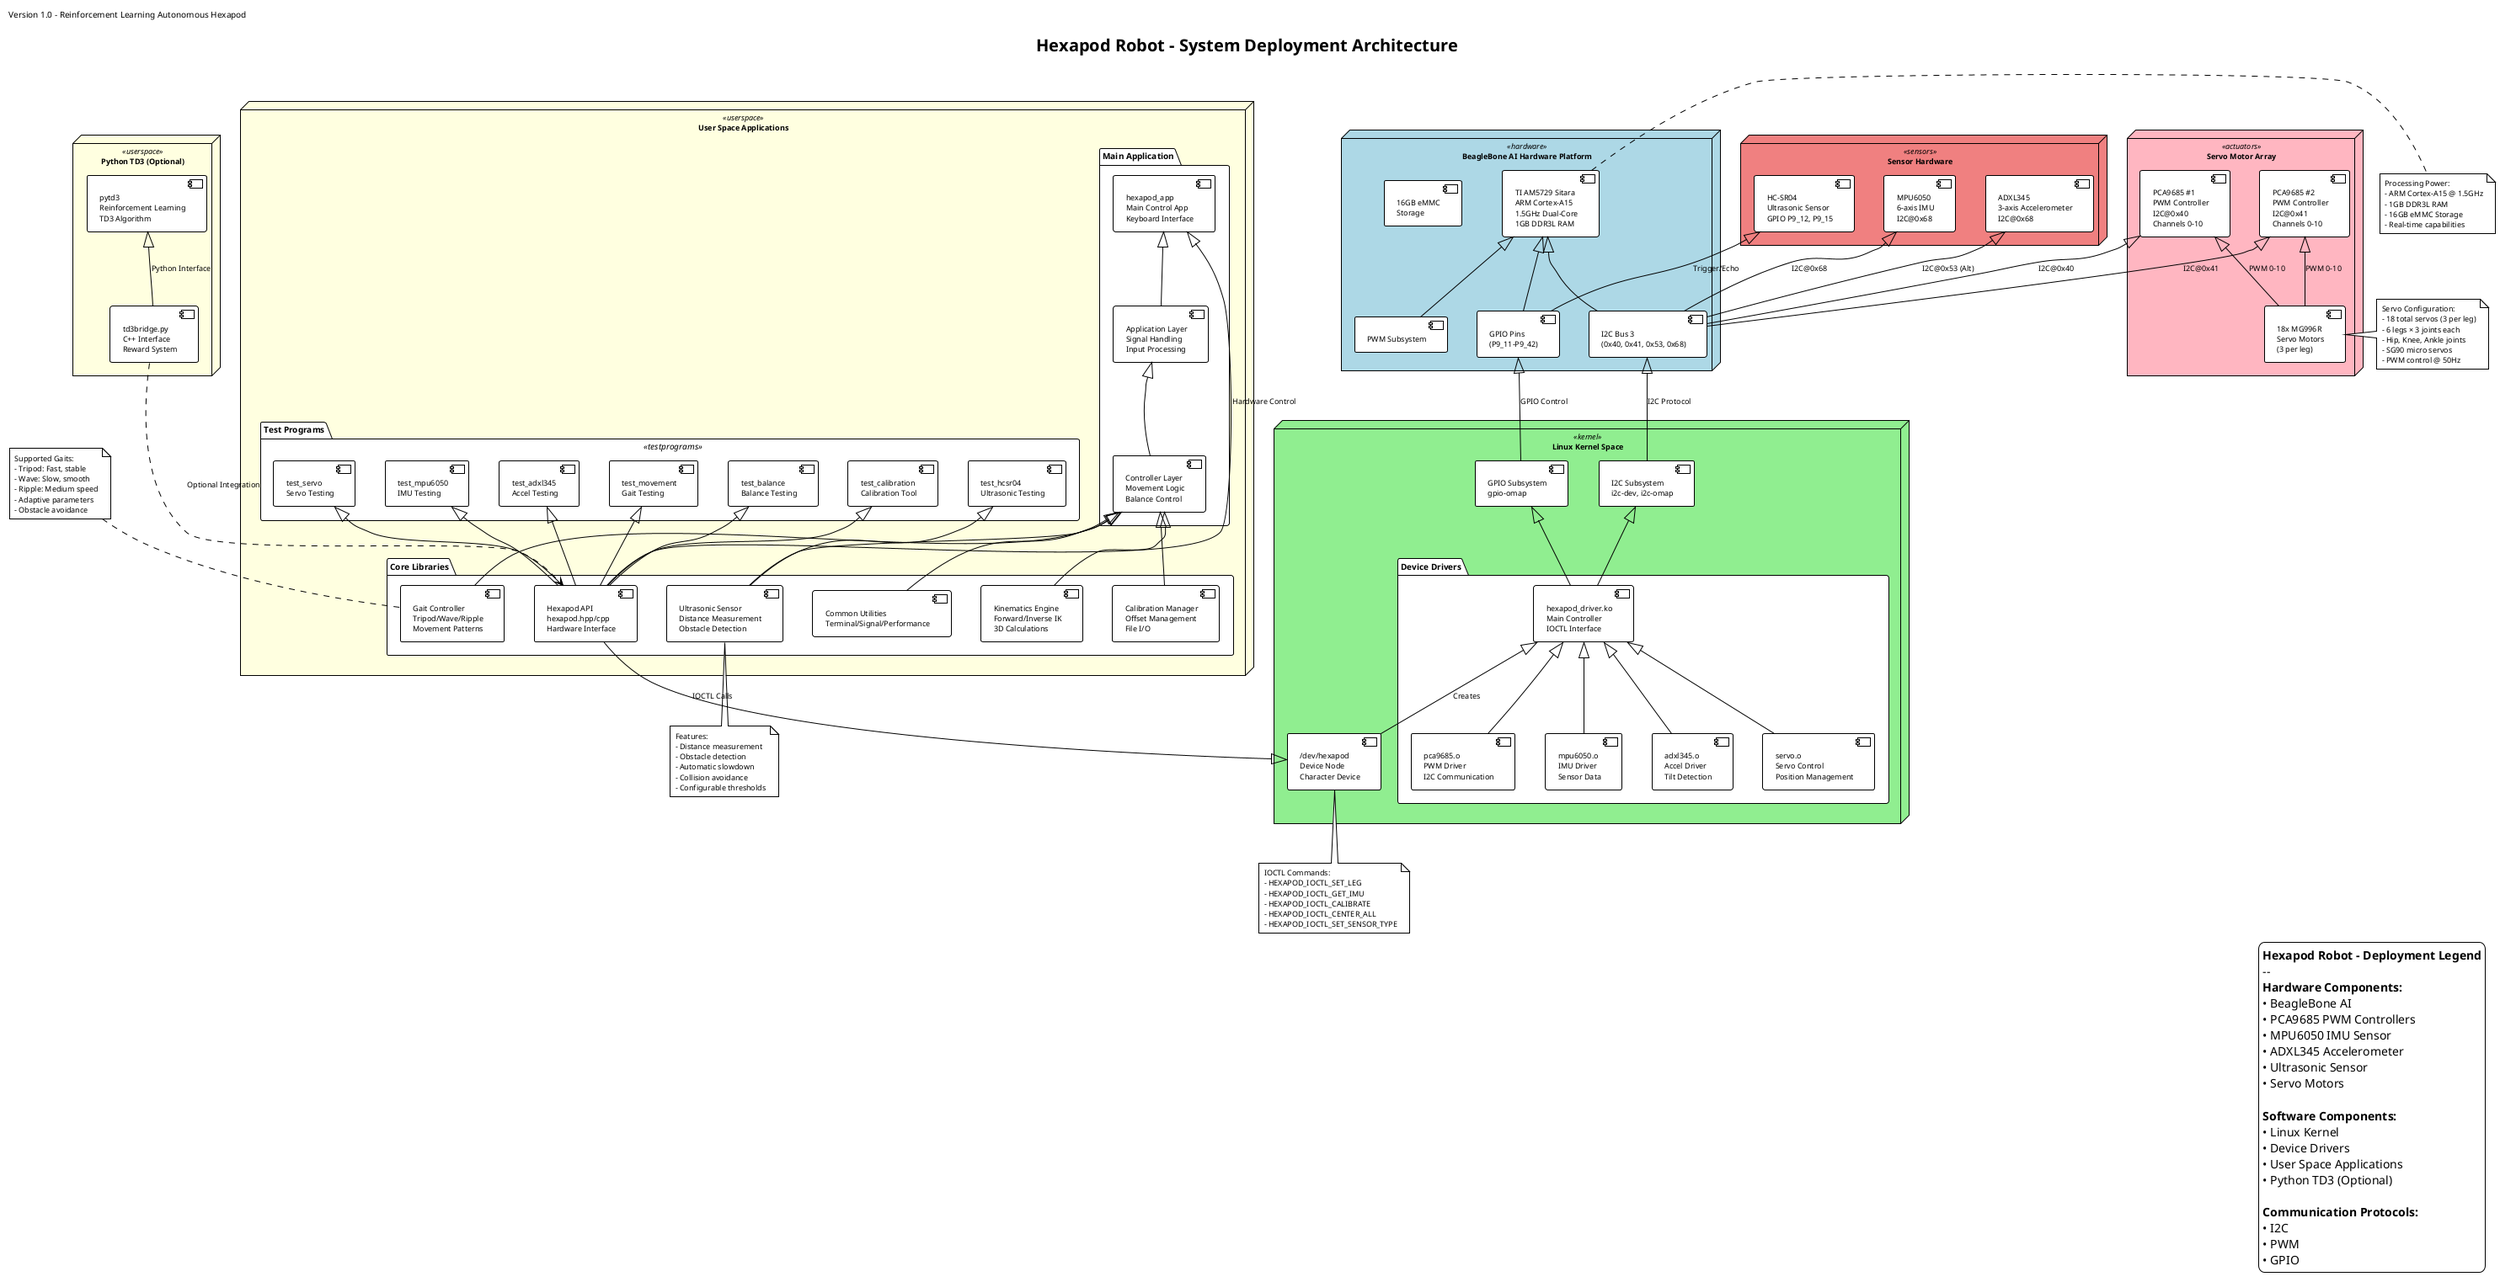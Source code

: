 /'
 * Hexapod Project - A Reinforcement Learning-based Autonomous Hexapod
 * Copyright (C) 2025  Nguyen Trong Phuc
 *
 * This program is free software; you can redistribute it and/or modify
 * it under the terms of the GNU General Public License as published by
 * the Free Software Foundation; either version 2 of the License, or
 * (at your option) any later version.
 *
 * This program is distributed in the hope that it will be useful,
 * but WITHOUT ANY WARRANTY; without even the implied warranty of
 * MERCHANTABILITY or FITNESS FOR A PARTICULAR PURPOSE.  See the
 * GNU General Public License for more details.
 *
 * You should have received a copy of the GNU General Public License
 * along with this program; if not, write to the Free Software Foundation,
 * Inc., 51 Franklin Street, Fifth Floor, Boston, MA 02110-1301 USA.
 '/

@startuml deployment
!theme plain
!define RECTANGLE class

title <font size=20><b>Hexapod Robot - System Deployment Architecture</b></font>
left header Version 1.0 - Reinforcement Learning Autonomous Hexapod
right header BeagleBone AI Platform

skinparam page {
    size A4
    margin 10mm
}

skinparam {
    defaultFontSize 9
    classFontSize 8
    packageFontSize 10
    titleFontSize 12
}

skinparam node {
    BackgroundColor<<hardware>> LightBlue
    BackgroundColor<<kernel>> LightGreen
    BackgroundColor<<userspace>> LightYellow
    BackgroundColor<<sensors>> LightCoral
    BackgroundColor<<actuators>> LightPink
}

' Hardware Layer
node "BeagleBone AI Hardware Platform" <<hardware>> {
    component "TI AM5729 Sitara\nARM Cortex-A15\n1.5GHz Dual-Core\n1GB DDR3L RAM" as processor
    component "16GB eMMC\nStorage" as storage
    component "I2C Bus 3\n(0x40, 0x41, 0x53, 0x68)" as i2c_bus
    component "GPIO Pins\n(P9_11-P9_42)" as gpio_pins
    component "PWM Subsystem" as pwm_sys
}

' Sensor Hardware
node "Sensor Hardware" <<sensors>> {
    component "MPU6050\n6-axis IMU\nI2C@0x68" as mpu6050_hw
    component "ADXL345\n3-axis Accelerometer\nI2C@0x68" as adxl345_hw
    component "HC-SR04\nUltrasonic Sensor\nGPIO P9_12, P9_15" as ultrasonic_hw
}

' Actuator Hardware
node "Servo Motor Array" <<actuators>> {
    component "PCA9685 #1\nPWM Controller\nI2C@0x40\nChannels 0-10" as pca9685_1
    component "PCA9685 #2\nPWM Controller\nI2C@0x41\nChannels 0-10" as pca9685_2
    component "18x MG996R\nServo Motors\n(3 per leg)" as servos
}

' Kernel Space
node "Linux Kernel Space" <<kernel>> {
    package "Device Drivers" {
        component "hexapod_driver.ko\nMain Controller\nIOCTL Interface" as hexapod_driver
        component "pca9685.o\nPWM Driver\nI2C Communication" as pca9685_driver
        component "mpu6050.o\nIMU Driver\nSensor Data" as mpu6050_driver
        component "adxl345.o\nAccel Driver\nTilt Detection" as adxl345_driver
        component "servo.o\nServo Control\nPosition Management" as servo_driver
    }
    
    component "/dev/hexapod\nDevice Node\nCharacter Device" as device_node
    component "I2C Subsystem\ni2c-dev, i2c-omap" as i2c_subsystem
    component "GPIO Subsystem\ngpio-omap" as gpio_subsystem
}

' User Space Applications
node "User Space Applications" <<userspace>> {
    package "Main Application" {
        component "hexapod_app\nMain Control App\nKeyboard Interface" as main_app
        component "Application Layer\nSignal Handling\nInput Processing" as app_layer
        component "Controller Layer\nMovement Logic\nBalance Control" as controller_layer
    }
    
    package "Test Programs" <<testprograms>> {
        component "test_servo\nServo Testing" as test_servo
        component "test_mpu6050\nIMU Testing" as test_mpu6050
        component "test_adxl345\nAccel Testing" as test_adxl345
        component "test_movement\nGait Testing" as test_movement
        component "test_balance\nBalance Testing" as test_balance
        component "test_calibration\nCalibration Tool" as test_calibration
        component "test_hcsr04\nUltrasonic Testing" as test_hcsr04
    }
    
    package "Core Libraries" {
        component "Hexapod API\nhexapod.hpp/cpp\nHardware Interface" as hexapod_api
        component "Kinematics Engine\nForward/Inverse IK\n3D Calculations" as kinematics
        component "Gait Controller\nTripod/Wave/Ripple\nMovement Patterns" as gait_controller
        component "Calibration Manager\nOffset Management\nFile I/O" as calibration
        component "Ultrasonic Sensor\nDistance Measurement\nObstacle Detection" as ultrasonic_api
        component "Common Utilities\nTerminal/Signal/Performance" as common_utils
    }
}

' Optional Python Layer
node "Python TD3 (Optional)" <<userspace>> {
    component "pytd3\nReinforcement Learning\nTD3 Algorithm" as pytd3
    component "td3bridge.py\nC++ Interface\nReward System" as td3bridge
}

' Connections - Hardware to Kernel
processor <|-- i2c_bus
processor <|-- gpio_pins
processor <|-- pwm_sys
i2c_bus <|-- i2c_subsystem : "I2C Protocol"
gpio_pins <|-- gpio_subsystem : "GPIO Control"

' Sensor Connections
mpu6050_hw <|-- i2c_bus : "I2C@0x68"
adxl345_hw <|-- i2c_bus : "I2C@0x53 (Alt)"
ultrasonic_hw <|-- gpio_pins : "Trigger/Echo"

' Actuator Connections
pca9685_1 <|-- i2c_bus : "I2C@0x40"
pca9685_2 <|-- i2c_bus : "I2C@0x41"
pca9685_1 <|-- servos : "PWM 0-10"
pca9685_2 <|-- servos : "PWM 0-10"

' Kernel Driver Connections
i2c_subsystem <|-- hexapod_driver
hexapod_driver <|-- pca9685_driver
hexapod_driver <|-- mpu6050_driver
hexapod_driver <|-- adxl345_driver
gpio_subsystem <|-- hexapod_driver
hexapod_driver <|-- servo_driver
hexapod_driver <|-- device_node : "Creates"

' User Space to Kernel
hexapod_api --|>  device_node : "IOCTL Calls"
main_app <|-- hexapod_api : "Hardware Control"
test_servo <|-- hexapod_api
test_mpu6050 <|-- hexapod_api
test_adxl345 <|-- hexapod_api
test_movement <|-- hexapod_api
test_balance <|-- hexapod_api
test_calibration <|-- hexapod_api
test_hcsr04 <|-- ultrasonic_api

' Application Layer Dependencies
app_layer <|-- controller_layer
controller_layer <|-- gait_controller
controller_layer <|-- kinematics
controller_layer <|-- calibration
controller_layer <|-- ultrasonic_api
controller_layer <|-- common_utils
main_app <|-- app_layer

' Python Integration (Optional)
pytd3 <|-- td3bridge : "Python Interface"
td3bridge -.-> hexapod_api : "Optional Integration"

' Notes with technical details
note right of processor
  Processing Power:
  - ARM Cortex-A15 @ 1.5GHz
  - 1GB DDR3L RAM
  - 16GB eMMC Storage
  - Real-time capabilities
end note

note left of servos
  Servo Configuration:
  - 18 total servos (3 per leg)
  - 6 legs × 3 joints each
  - Hip, Knee, Ankle joints
  - SG90 micro servos
  - PWM control @ 50Hz
end note

note bottom of device_node
  IOCTL Commands:
  - HEXAPOD_IOCTL_SET_LEG
  - HEXAPOD_IOCTL_GET_IMU
  - HEXAPOD_IOCTL_CALIBRATE
  - HEXAPOD_IOCTL_CENTER_ALL
  - HEXAPOD_IOCTL_SET_SENSOR_TYPE
end note

note top of gait_controller
  Supported Gaits:
  - Tripod: Fast, stable
  - Wave: Slow, smooth
  - Ripple: Medium speed
  - Adaptive parameters
  - Obstacle avoidance
end note

note bottom of ultrasonic_api
  Features:
  - Distance measurement
  - Obstacle detection
  - Automatic slowdown
  - Collision avoidance
  - Configurable thresholds
end note

legend right
  <b>Hexapod Robot - Deployment Legend</b>
  --
  <b>Hardware Components:</b>
  • BeagleBone AI
  • PCA9685 PWM Controllers
  • MPU6050 IMU Sensor
  • ADXL345 Accelerometer
  • Ultrasonic Sensor
  • Servo Motors

  <b>Software Components:</b>
  • Linux Kernel
  • Device Drivers
  • User Space Applications
  • Python TD3 (Optional)

  <b>Communication Protocols:</b>
  • I2C
  • PWM
  • GPIO
end legend

@enduml